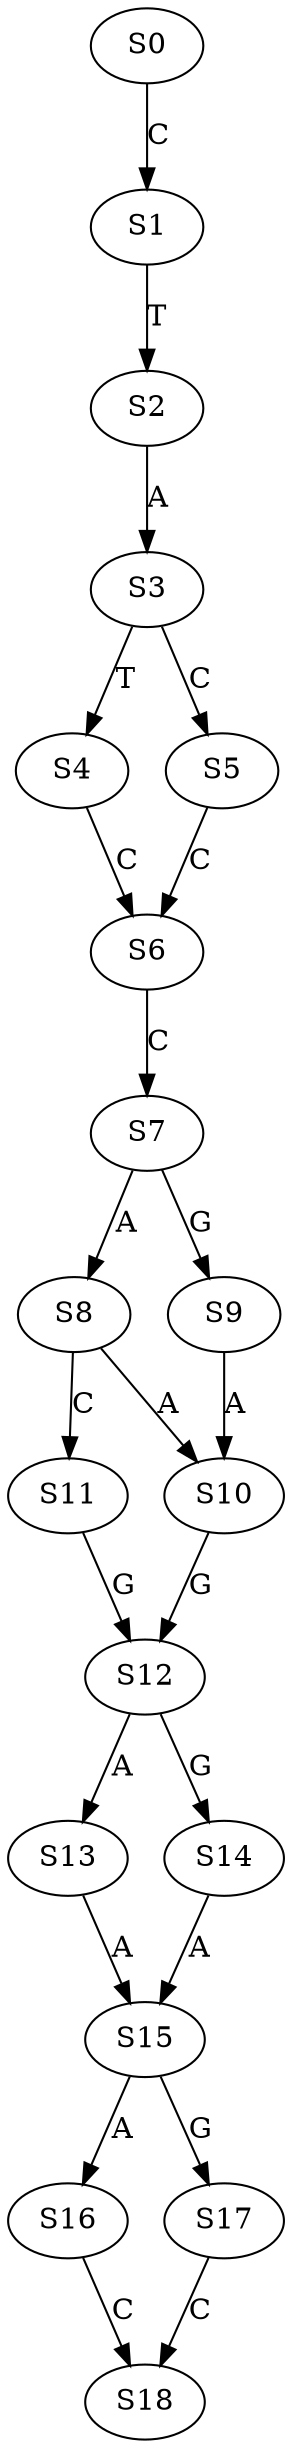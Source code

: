 strict digraph  {
	S0 -> S1 [ label = C ];
	S1 -> S2 [ label = T ];
	S2 -> S3 [ label = A ];
	S3 -> S4 [ label = T ];
	S3 -> S5 [ label = C ];
	S4 -> S6 [ label = C ];
	S5 -> S6 [ label = C ];
	S6 -> S7 [ label = C ];
	S7 -> S8 [ label = A ];
	S7 -> S9 [ label = G ];
	S8 -> S10 [ label = A ];
	S8 -> S11 [ label = C ];
	S9 -> S10 [ label = A ];
	S10 -> S12 [ label = G ];
	S11 -> S12 [ label = G ];
	S12 -> S13 [ label = A ];
	S12 -> S14 [ label = G ];
	S13 -> S15 [ label = A ];
	S14 -> S15 [ label = A ];
	S15 -> S16 [ label = A ];
	S15 -> S17 [ label = G ];
	S16 -> S18 [ label = C ];
	S17 -> S18 [ label = C ];
}
